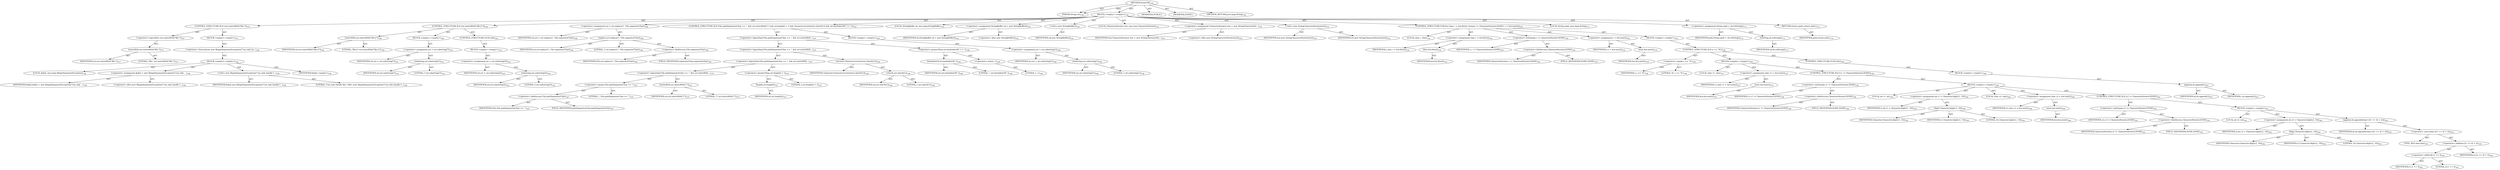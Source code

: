 digraph "fromURI" {  
"111669149699" [label = <(METHOD,fromURI)<SUB>136</SUB>> ]
"115964116999" [label = <(PARAM,String uri)<SUB>136</SUB>> ]
"25769803786" [label = <(BLOCK,&lt;empty&gt;,&lt;empty&gt;)<SUB>136</SUB>> ]
"47244640261" [label = <(CONTROL_STRUCTURE,IF,if (!uri.startsWith(&quot;file:&quot;)))<SUB>137</SUB>> ]
"30064771106" [label = <(&lt;operator&gt;.logicalNot,!uri.startsWith(&quot;file:&quot;))<SUB>137</SUB>> ]
"30064771107" [label = <(startsWith,uri.startsWith(&quot;file:&quot;))<SUB>137</SUB>> ]
"68719476774" [label = <(IDENTIFIER,uri,uri.startsWith(&quot;file:&quot;))<SUB>137</SUB>> ]
"90194313227" [label = <(LITERAL,&quot;file:&quot;,uri.startsWith(&quot;file:&quot;))<SUB>137</SUB>> ]
"25769803787" [label = <(BLOCK,&lt;empty&gt;,&lt;empty&gt;)<SUB>137</SUB>> ]
"30064771108" [label = <(&lt;operator&gt;.throw,throw new IllegalArgumentException(&quot;Can only ha...)<SUB>138</SUB>> ]
"25769803788" [label = <(BLOCK,&lt;empty&gt;,&lt;empty&gt;)<SUB>138</SUB>> ]
"94489280521" [label = <(LOCAL,$obj2: java.lang.IllegalArgumentException)<SUB>138</SUB>> ]
"30064771109" [label = <(&lt;operator&gt;.assignment,$obj2 = new IllegalArgumentException(&quot;Can only ...)<SUB>138</SUB>> ]
"68719476775" [label = <(IDENTIFIER,$obj2,$obj2 = new IllegalArgumentException(&quot;Can only ...)<SUB>138</SUB>> ]
"30064771110" [label = <(&lt;operator&gt;.alloc,new IllegalArgumentException(&quot;Can only handle f...)<SUB>138</SUB>> ]
"30064771111" [label = <(&lt;init&gt;,new IllegalArgumentException(&quot;Can only handle f...)<SUB>138</SUB>> ]
"68719476776" [label = <(IDENTIFIER,$obj2,new IllegalArgumentException(&quot;Can only handle f...)<SUB>138</SUB>> ]
"90194313228" [label = <(LITERAL,&quot;Can only handle file: URIs&quot;,new IllegalArgumentException(&quot;Can only handle f...)<SUB>138</SUB>> ]
"68719476777" [label = <(IDENTIFIER,$obj2,&lt;empty&gt;)<SUB>138</SUB>> ]
"47244640262" [label = <(CONTROL_STRUCTURE,IF,if (uri.startsWith(&quot;file://&quot;)))<SUB>140</SUB>> ]
"30064771112" [label = <(startsWith,uri.startsWith(&quot;file://&quot;))<SUB>140</SUB>> ]
"68719476778" [label = <(IDENTIFIER,uri,uri.startsWith(&quot;file://&quot;))<SUB>140</SUB>> ]
"90194313229" [label = <(LITERAL,&quot;file://&quot;,uri.startsWith(&quot;file://&quot;))<SUB>140</SUB>> ]
"25769803789" [label = <(BLOCK,&lt;empty&gt;,&lt;empty&gt;)<SUB>140</SUB>> ]
"30064771113" [label = <(&lt;operator&gt;.assignment,uri = uri.substring(7))<SUB>141</SUB>> ]
"68719476779" [label = <(IDENTIFIER,uri,uri = uri.substring(7))<SUB>141</SUB>> ]
"30064771114" [label = <(substring,uri.substring(7))<SUB>141</SUB>> ]
"68719476780" [label = <(IDENTIFIER,uri,uri.substring(7))<SUB>141</SUB>> ]
"90194313230" [label = <(LITERAL,7,uri.substring(7))<SUB>141</SUB>> ]
"47244640263" [label = <(CONTROL_STRUCTURE,ELSE,else)<SUB>142</SUB>> ]
"25769803790" [label = <(BLOCK,&lt;empty&gt;,&lt;empty&gt;)<SUB>142</SUB>> ]
"30064771115" [label = <(&lt;operator&gt;.assignment,uri = uri.substring(5))<SUB>143</SUB>> ]
"68719476781" [label = <(IDENTIFIER,uri,uri = uri.substring(5))<SUB>143</SUB>> ]
"30064771116" [label = <(substring,uri.substring(5))<SUB>143</SUB>> ]
"68719476782" [label = <(IDENTIFIER,uri,uri.substring(5))<SUB>143</SUB>> ]
"90194313231" [label = <(LITERAL,5,uri.substring(5))<SUB>143</SUB>> ]
"30064771117" [label = <(&lt;operator&gt;.assignment,uri = uri.replace('/', File.separatorChar))<SUB>146</SUB>> ]
"68719476783" [label = <(IDENTIFIER,uri,uri = uri.replace('/', File.separatorChar))<SUB>146</SUB>> ]
"30064771118" [label = <(replace,uri.replace('/', File.separatorChar))<SUB>146</SUB>> ]
"68719476784" [label = <(IDENTIFIER,uri,uri.replace('/', File.separatorChar))<SUB>146</SUB>> ]
"90194313232" [label = <(LITERAL,'/',uri.replace('/', File.separatorChar))<SUB>146</SUB>> ]
"30064771119" [label = <(&lt;operator&gt;.fieldAccess,File.separatorChar)<SUB>146</SUB>> ]
"68719476785" [label = <(IDENTIFIER,File,uri.replace('/', File.separatorChar))<SUB>146</SUB>> ]
"55834574849" [label = <(FIELD_IDENTIFIER,separatorChar,separatorChar)<SUB>146</SUB>> ]
"47244640264" [label = <(CONTROL_STRUCTURE,IF,if (File.pathSeparatorChar == ';' &amp;&amp; uri.startsWith(&quot;\\&quot;) &amp;&amp; uri.length() &gt; 2 &amp;&amp; Character.isLetter(uri.charAt(1)) &amp;&amp; uri.lastIndexOf(':') &gt; -1))<SUB>147</SUB>> ]
"30064771120" [label = <(&lt;operator&gt;.logicalAnd,File.pathSeparatorChar == ';' &amp;&amp; uri.startsWith...)<SUB>147</SUB>> ]
"30064771121" [label = <(&lt;operator&gt;.logicalAnd,File.pathSeparatorChar == ';' &amp;&amp; uri.startsWith...)<SUB>147</SUB>> ]
"30064771122" [label = <(&lt;operator&gt;.logicalAnd,File.pathSeparatorChar == ';' &amp;&amp; uri.startsWith...)<SUB>147</SUB>> ]
"30064771123" [label = <(&lt;operator&gt;.logicalAnd,File.pathSeparatorChar == ';' &amp;&amp; uri.startsWith...)<SUB>147</SUB>> ]
"30064771124" [label = <(&lt;operator&gt;.equals,File.pathSeparatorChar == ';')<SUB>147</SUB>> ]
"30064771125" [label = <(&lt;operator&gt;.fieldAccess,File.pathSeparatorChar)<SUB>147</SUB>> ]
"68719476786" [label = <(IDENTIFIER,File,File.pathSeparatorChar == ';')<SUB>147</SUB>> ]
"55834574850" [label = <(FIELD_IDENTIFIER,pathSeparatorChar,pathSeparatorChar)<SUB>147</SUB>> ]
"90194313233" [label = <(LITERAL,';',File.pathSeparatorChar == ';')<SUB>147</SUB>> ]
"30064771126" [label = <(startsWith,uri.startsWith(&quot;\\&quot;))<SUB>147</SUB>> ]
"68719476787" [label = <(IDENTIFIER,uri,uri.startsWith(&quot;\\&quot;))<SUB>147</SUB>> ]
"90194313234" [label = <(LITERAL,&quot;\\&quot;,uri.startsWith(&quot;\\&quot;))<SUB>147</SUB>> ]
"30064771127" [label = <(&lt;operator&gt;.greaterThan,uri.length() &gt; 2)<SUB>147</SUB>> ]
"30064771128" [label = <(length,uri.length())<SUB>147</SUB>> ]
"68719476788" [label = <(IDENTIFIER,uri,uri.length())<SUB>147</SUB>> ]
"90194313235" [label = <(LITERAL,2,uri.length() &gt; 2)<SUB>147</SUB>> ]
"30064771129" [label = <(isLetter,Character.isLetter(uri.charAt(1)))<SUB>148</SUB>> ]
"68719476789" [label = <(IDENTIFIER,Character,Character.isLetter(uri.charAt(1)))<SUB>148</SUB>> ]
"30064771130" [label = <(charAt,uri.charAt(1))<SUB>148</SUB>> ]
"68719476790" [label = <(IDENTIFIER,uri,uri.charAt(1))<SUB>148</SUB>> ]
"90194313236" [label = <(LITERAL,1,uri.charAt(1))<SUB>148</SUB>> ]
"30064771131" [label = <(&lt;operator&gt;.greaterThan,uri.lastIndexOf(':') &gt; -1)<SUB>148</SUB>> ]
"30064771132" [label = <(lastIndexOf,uri.lastIndexOf(':'))<SUB>148</SUB>> ]
"68719476791" [label = <(IDENTIFIER,uri,uri.lastIndexOf(':'))<SUB>148</SUB>> ]
"90194313237" [label = <(LITERAL,':',uri.lastIndexOf(':'))<SUB>148</SUB>> ]
"30064771133" [label = <(&lt;operator&gt;.minus,-1)<SUB>148</SUB>> ]
"90194313238" [label = <(LITERAL,1,-1)<SUB>148</SUB>> ]
"25769803791" [label = <(BLOCK,&lt;empty&gt;,&lt;empty&gt;)<SUB>148</SUB>> ]
"30064771134" [label = <(&lt;operator&gt;.assignment,uri = uri.substring(1))<SUB>149</SUB>> ]
"68719476792" [label = <(IDENTIFIER,uri,uri = uri.substring(1))<SUB>149</SUB>> ]
"30064771135" [label = <(substring,uri.substring(1))<SUB>149</SUB>> ]
"68719476793" [label = <(IDENTIFIER,uri,uri.substring(1))<SUB>149</SUB>> ]
"90194313239" [label = <(LITERAL,1,uri.substring(1))<SUB>149</SUB>> ]
"94489280522" [label = <(LOCAL,StringBuffer sb: java.lang.StringBuffer)<SUB>152</SUB>> ]
"30064771136" [label = <(&lt;operator&gt;.assignment,StringBuffer sb = new StringBuffer())<SUB>152</SUB>> ]
"68719476794" [label = <(IDENTIFIER,sb,StringBuffer sb = new StringBuffer())<SUB>152</SUB>> ]
"30064771137" [label = <(&lt;operator&gt;.alloc,new StringBuffer())<SUB>152</SUB>> ]
"30064771138" [label = <(&lt;init&gt;,new StringBuffer())<SUB>152</SUB>> ]
"68719476795" [label = <(IDENTIFIER,sb,new StringBuffer())<SUB>152</SUB>> ]
"94489280523" [label = <(LOCAL,CharacterIterator iter: java.text.CharacterIterator)<SUB>153</SUB>> ]
"30064771139" [label = <(&lt;operator&gt;.assignment,CharacterIterator iter = new StringCharacterIte...)<SUB>153</SUB>> ]
"68719476796" [label = <(IDENTIFIER,iter,CharacterIterator iter = new StringCharacterIte...)<SUB>153</SUB>> ]
"30064771140" [label = <(&lt;operator&gt;.alloc,new StringCharacterIterator(uri))<SUB>153</SUB>> ]
"30064771141" [label = <(&lt;init&gt;,new StringCharacterIterator(uri))<SUB>153</SUB>> ]
"68719476797" [label = <(IDENTIFIER,iter,new StringCharacterIterator(uri))<SUB>153</SUB>> ]
"68719476798" [label = <(IDENTIFIER,uri,new StringCharacterIterator(uri))<SUB>153</SUB>> ]
"47244640265" [label = <(CONTROL_STRUCTURE,FOR,for (char c = iter.first(); Some(c != CharacterIterator.DONE); c = iter.next()))<SUB>154</SUB>> ]
"94489280524" [label = <(LOCAL,char c: char)<SUB>154</SUB>> ]
"30064771142" [label = <(&lt;operator&gt;.assignment,char c = iter.first())<SUB>154</SUB>> ]
"68719476799" [label = <(IDENTIFIER,c,char c = iter.first())<SUB>154</SUB>> ]
"30064771143" [label = <(first,iter.first())<SUB>154</SUB>> ]
"68719476800" [label = <(IDENTIFIER,iter,iter.first())<SUB>154</SUB>> ]
"30064771144" [label = <(&lt;operator&gt;.notEquals,c != CharacterIterator.DONE)<SUB>154</SUB>> ]
"68719476801" [label = <(IDENTIFIER,c,c != CharacterIterator.DONE)<SUB>154</SUB>> ]
"30064771145" [label = <(&lt;operator&gt;.fieldAccess,CharacterIterator.DONE)<SUB>154</SUB>> ]
"68719476802" [label = <(IDENTIFIER,CharacterIterator,c != CharacterIterator.DONE)<SUB>154</SUB>> ]
"55834574851" [label = <(FIELD_IDENTIFIER,DONE,DONE)<SUB>154</SUB>> ]
"30064771146" [label = <(&lt;operator&gt;.assignment,c = iter.next())<SUB>155</SUB>> ]
"68719476803" [label = <(IDENTIFIER,c,c = iter.next())<SUB>155</SUB>> ]
"30064771147" [label = <(next,iter.next())<SUB>155</SUB>> ]
"68719476804" [label = <(IDENTIFIER,iter,iter.next())<SUB>155</SUB>> ]
"25769803792" [label = <(BLOCK,&lt;empty&gt;,&lt;empty&gt;)<SUB>155</SUB>> ]
"47244640266" [label = <(CONTROL_STRUCTURE,IF,if (c == '%'))<SUB>156</SUB>> ]
"30064771148" [label = <(&lt;operator&gt;.equals,c == '%')<SUB>156</SUB>> ]
"68719476805" [label = <(IDENTIFIER,c,c == '%')<SUB>156</SUB>> ]
"90194313240" [label = <(LITERAL,'%',c == '%')<SUB>156</SUB>> ]
"25769803793" [label = <(BLOCK,&lt;empty&gt;,&lt;empty&gt;)<SUB>156</SUB>> ]
"94489280525" [label = <(LOCAL,char c1: char)<SUB>157</SUB>> ]
"30064771149" [label = <(&lt;operator&gt;.assignment,char c1 = iter.next())<SUB>157</SUB>> ]
"68719476806" [label = <(IDENTIFIER,c1,char c1 = iter.next())<SUB>157</SUB>> ]
"30064771150" [label = <(next,iter.next())<SUB>157</SUB>> ]
"68719476807" [label = <(IDENTIFIER,iter,iter.next())<SUB>157</SUB>> ]
"47244640267" [label = <(CONTROL_STRUCTURE,IF,if (c1 != CharacterIterator.DONE))<SUB>158</SUB>> ]
"30064771151" [label = <(&lt;operator&gt;.notEquals,c1 != CharacterIterator.DONE)<SUB>158</SUB>> ]
"68719476808" [label = <(IDENTIFIER,c1,c1 != CharacterIterator.DONE)<SUB>158</SUB>> ]
"30064771152" [label = <(&lt;operator&gt;.fieldAccess,CharacterIterator.DONE)<SUB>158</SUB>> ]
"68719476809" [label = <(IDENTIFIER,CharacterIterator,c1 != CharacterIterator.DONE)<SUB>158</SUB>> ]
"55834574852" [label = <(FIELD_IDENTIFIER,DONE,DONE)<SUB>158</SUB>> ]
"25769803794" [label = <(BLOCK,&lt;empty&gt;,&lt;empty&gt;)<SUB>158</SUB>> ]
"94489280526" [label = <(LOCAL,int i1: int)<SUB>159</SUB>> ]
"30064771153" [label = <(&lt;operator&gt;.assignment,int i1 = Character.digit(c1, 16))<SUB>159</SUB>> ]
"68719476810" [label = <(IDENTIFIER,i1,int i1 = Character.digit(c1, 16))<SUB>159</SUB>> ]
"30064771154" [label = <(digit,Character.digit(c1, 16))<SUB>159</SUB>> ]
"68719476811" [label = <(IDENTIFIER,Character,Character.digit(c1, 16))<SUB>159</SUB>> ]
"68719476812" [label = <(IDENTIFIER,c1,Character.digit(c1, 16))<SUB>159</SUB>> ]
"90194313241" [label = <(LITERAL,16,Character.digit(c1, 16))<SUB>159</SUB>> ]
"94489280527" [label = <(LOCAL,char c2: char)<SUB>160</SUB>> ]
"30064771155" [label = <(&lt;operator&gt;.assignment,char c2 = iter.next())<SUB>160</SUB>> ]
"68719476813" [label = <(IDENTIFIER,c2,char c2 = iter.next())<SUB>160</SUB>> ]
"30064771156" [label = <(next,iter.next())<SUB>160</SUB>> ]
"68719476814" [label = <(IDENTIFIER,iter,iter.next())<SUB>160</SUB>> ]
"47244640268" [label = <(CONTROL_STRUCTURE,IF,if (c2 != CharacterIterator.DONE))<SUB>161</SUB>> ]
"30064771157" [label = <(&lt;operator&gt;.notEquals,c2 != CharacterIterator.DONE)<SUB>161</SUB>> ]
"68719476815" [label = <(IDENTIFIER,c2,c2 != CharacterIterator.DONE)<SUB>161</SUB>> ]
"30064771158" [label = <(&lt;operator&gt;.fieldAccess,CharacterIterator.DONE)<SUB>161</SUB>> ]
"68719476816" [label = <(IDENTIFIER,CharacterIterator,c2 != CharacterIterator.DONE)<SUB>161</SUB>> ]
"55834574853" [label = <(FIELD_IDENTIFIER,DONE,DONE)<SUB>161</SUB>> ]
"25769803795" [label = <(BLOCK,&lt;empty&gt;,&lt;empty&gt;)<SUB>161</SUB>> ]
"94489280528" [label = <(LOCAL,int i2: int)<SUB>162</SUB>> ]
"30064771159" [label = <(&lt;operator&gt;.assignment,int i2 = Character.digit(c2, 16))<SUB>162</SUB>> ]
"68719476817" [label = <(IDENTIFIER,i2,int i2 = Character.digit(c2, 16))<SUB>162</SUB>> ]
"30064771160" [label = <(digit,Character.digit(c2, 16))<SUB>162</SUB>> ]
"68719476818" [label = <(IDENTIFIER,Character,Character.digit(c2, 16))<SUB>162</SUB>> ]
"68719476819" [label = <(IDENTIFIER,c2,Character.digit(c2, 16))<SUB>162</SUB>> ]
"90194313242" [label = <(LITERAL,16,Character.digit(c2, 16))<SUB>162</SUB>> ]
"30064771161" [label = <(append,sb.append((char) ((i1 &lt;&lt; 4) + i2)))<SUB>163</SUB>> ]
"68719476820" [label = <(IDENTIFIER,sb,sb.append((char) ((i1 &lt;&lt; 4) + i2)))<SUB>163</SUB>> ]
"30064771162" [label = <(&lt;operator&gt;.cast,(char) ((i1 &lt;&lt; 4) + i2))<SUB>163</SUB>> ]
"180388626432" [label = <(TYPE_REF,char,char)<SUB>163</SUB>> ]
"30064771163" [label = <(&lt;operator&gt;.addition,(i1 &lt;&lt; 4) + i2)<SUB>163</SUB>> ]
"30064771164" [label = <(&lt;operator&gt;.shiftLeft,i1 &lt;&lt; 4)<SUB>163</SUB>> ]
"68719476821" [label = <(IDENTIFIER,i1,i1 &lt;&lt; 4)<SUB>163</SUB>> ]
"90194313243" [label = <(LITERAL,4,i1 &lt;&lt; 4)<SUB>163</SUB>> ]
"68719476822" [label = <(IDENTIFIER,i2,(i1 &lt;&lt; 4) + i2)<SUB>163</SUB>> ]
"47244640269" [label = <(CONTROL_STRUCTURE,ELSE,else)<SUB>166</SUB>> ]
"25769803796" [label = <(BLOCK,&lt;empty&gt;,&lt;empty&gt;)<SUB>166</SUB>> ]
"30064771165" [label = <(append,sb.append(c))<SUB>167</SUB>> ]
"68719476823" [label = <(IDENTIFIER,sb,sb.append(c))<SUB>167</SUB>> ]
"68719476824" [label = <(IDENTIFIER,c,sb.append(c))<SUB>167</SUB>> ]
"94489280529" [label = <(LOCAL,String path: java.lang.String)<SUB>171</SUB>> ]
"30064771166" [label = <(&lt;operator&gt;.assignment,String path = sb.toString())<SUB>171</SUB>> ]
"68719476825" [label = <(IDENTIFIER,path,String path = sb.toString())<SUB>171</SUB>> ]
"30064771167" [label = <(toString,sb.toString())<SUB>171</SUB>> ]
"68719476826" [label = <(IDENTIFIER,sb,sb.toString())<SUB>171</SUB>> ]
"146028888068" [label = <(RETURN,return path;,return path;)<SUB>172</SUB>> ]
"68719476827" [label = <(IDENTIFIER,path,return path;)<SUB>172</SUB>> ]
"133143986182" [label = <(MODIFIER,PUBLIC)> ]
"133143986183" [label = <(MODIFIER,STATIC)> ]
"128849018883" [label = <(METHOD_RETURN,java.lang.String)<SUB>136</SUB>> ]
  "111669149699" -> "115964116999"  [ label = "AST: "] 
  "111669149699" -> "25769803786"  [ label = "AST: "] 
  "111669149699" -> "133143986182"  [ label = "AST: "] 
  "111669149699" -> "133143986183"  [ label = "AST: "] 
  "111669149699" -> "128849018883"  [ label = "AST: "] 
  "25769803786" -> "47244640261"  [ label = "AST: "] 
  "25769803786" -> "47244640262"  [ label = "AST: "] 
  "25769803786" -> "30064771117"  [ label = "AST: "] 
  "25769803786" -> "47244640264"  [ label = "AST: "] 
  "25769803786" -> "94489280522"  [ label = "AST: "] 
  "25769803786" -> "30064771136"  [ label = "AST: "] 
  "25769803786" -> "30064771138"  [ label = "AST: "] 
  "25769803786" -> "94489280523"  [ label = "AST: "] 
  "25769803786" -> "30064771139"  [ label = "AST: "] 
  "25769803786" -> "30064771141"  [ label = "AST: "] 
  "25769803786" -> "47244640265"  [ label = "AST: "] 
  "25769803786" -> "94489280529"  [ label = "AST: "] 
  "25769803786" -> "30064771166"  [ label = "AST: "] 
  "25769803786" -> "146028888068"  [ label = "AST: "] 
  "47244640261" -> "30064771106"  [ label = "AST: "] 
  "47244640261" -> "25769803787"  [ label = "AST: "] 
  "30064771106" -> "30064771107"  [ label = "AST: "] 
  "30064771107" -> "68719476774"  [ label = "AST: "] 
  "30064771107" -> "90194313227"  [ label = "AST: "] 
  "25769803787" -> "30064771108"  [ label = "AST: "] 
  "30064771108" -> "25769803788"  [ label = "AST: "] 
  "25769803788" -> "94489280521"  [ label = "AST: "] 
  "25769803788" -> "30064771109"  [ label = "AST: "] 
  "25769803788" -> "30064771111"  [ label = "AST: "] 
  "25769803788" -> "68719476777"  [ label = "AST: "] 
  "30064771109" -> "68719476775"  [ label = "AST: "] 
  "30064771109" -> "30064771110"  [ label = "AST: "] 
  "30064771111" -> "68719476776"  [ label = "AST: "] 
  "30064771111" -> "90194313228"  [ label = "AST: "] 
  "47244640262" -> "30064771112"  [ label = "AST: "] 
  "47244640262" -> "25769803789"  [ label = "AST: "] 
  "47244640262" -> "47244640263"  [ label = "AST: "] 
  "30064771112" -> "68719476778"  [ label = "AST: "] 
  "30064771112" -> "90194313229"  [ label = "AST: "] 
  "25769803789" -> "30064771113"  [ label = "AST: "] 
  "30064771113" -> "68719476779"  [ label = "AST: "] 
  "30064771113" -> "30064771114"  [ label = "AST: "] 
  "30064771114" -> "68719476780"  [ label = "AST: "] 
  "30064771114" -> "90194313230"  [ label = "AST: "] 
  "47244640263" -> "25769803790"  [ label = "AST: "] 
  "25769803790" -> "30064771115"  [ label = "AST: "] 
  "30064771115" -> "68719476781"  [ label = "AST: "] 
  "30064771115" -> "30064771116"  [ label = "AST: "] 
  "30064771116" -> "68719476782"  [ label = "AST: "] 
  "30064771116" -> "90194313231"  [ label = "AST: "] 
  "30064771117" -> "68719476783"  [ label = "AST: "] 
  "30064771117" -> "30064771118"  [ label = "AST: "] 
  "30064771118" -> "68719476784"  [ label = "AST: "] 
  "30064771118" -> "90194313232"  [ label = "AST: "] 
  "30064771118" -> "30064771119"  [ label = "AST: "] 
  "30064771119" -> "68719476785"  [ label = "AST: "] 
  "30064771119" -> "55834574849"  [ label = "AST: "] 
  "47244640264" -> "30064771120"  [ label = "AST: "] 
  "47244640264" -> "25769803791"  [ label = "AST: "] 
  "30064771120" -> "30064771121"  [ label = "AST: "] 
  "30064771120" -> "30064771131"  [ label = "AST: "] 
  "30064771121" -> "30064771122"  [ label = "AST: "] 
  "30064771121" -> "30064771129"  [ label = "AST: "] 
  "30064771122" -> "30064771123"  [ label = "AST: "] 
  "30064771122" -> "30064771127"  [ label = "AST: "] 
  "30064771123" -> "30064771124"  [ label = "AST: "] 
  "30064771123" -> "30064771126"  [ label = "AST: "] 
  "30064771124" -> "30064771125"  [ label = "AST: "] 
  "30064771124" -> "90194313233"  [ label = "AST: "] 
  "30064771125" -> "68719476786"  [ label = "AST: "] 
  "30064771125" -> "55834574850"  [ label = "AST: "] 
  "30064771126" -> "68719476787"  [ label = "AST: "] 
  "30064771126" -> "90194313234"  [ label = "AST: "] 
  "30064771127" -> "30064771128"  [ label = "AST: "] 
  "30064771127" -> "90194313235"  [ label = "AST: "] 
  "30064771128" -> "68719476788"  [ label = "AST: "] 
  "30064771129" -> "68719476789"  [ label = "AST: "] 
  "30064771129" -> "30064771130"  [ label = "AST: "] 
  "30064771130" -> "68719476790"  [ label = "AST: "] 
  "30064771130" -> "90194313236"  [ label = "AST: "] 
  "30064771131" -> "30064771132"  [ label = "AST: "] 
  "30064771131" -> "30064771133"  [ label = "AST: "] 
  "30064771132" -> "68719476791"  [ label = "AST: "] 
  "30064771132" -> "90194313237"  [ label = "AST: "] 
  "30064771133" -> "90194313238"  [ label = "AST: "] 
  "25769803791" -> "30064771134"  [ label = "AST: "] 
  "30064771134" -> "68719476792"  [ label = "AST: "] 
  "30064771134" -> "30064771135"  [ label = "AST: "] 
  "30064771135" -> "68719476793"  [ label = "AST: "] 
  "30064771135" -> "90194313239"  [ label = "AST: "] 
  "30064771136" -> "68719476794"  [ label = "AST: "] 
  "30064771136" -> "30064771137"  [ label = "AST: "] 
  "30064771138" -> "68719476795"  [ label = "AST: "] 
  "30064771139" -> "68719476796"  [ label = "AST: "] 
  "30064771139" -> "30064771140"  [ label = "AST: "] 
  "30064771141" -> "68719476797"  [ label = "AST: "] 
  "30064771141" -> "68719476798"  [ label = "AST: "] 
  "47244640265" -> "94489280524"  [ label = "AST: "] 
  "47244640265" -> "30064771142"  [ label = "AST: "] 
  "47244640265" -> "30064771144"  [ label = "AST: "] 
  "47244640265" -> "30064771146"  [ label = "AST: "] 
  "47244640265" -> "25769803792"  [ label = "AST: "] 
  "30064771142" -> "68719476799"  [ label = "AST: "] 
  "30064771142" -> "30064771143"  [ label = "AST: "] 
  "30064771143" -> "68719476800"  [ label = "AST: "] 
  "30064771144" -> "68719476801"  [ label = "AST: "] 
  "30064771144" -> "30064771145"  [ label = "AST: "] 
  "30064771145" -> "68719476802"  [ label = "AST: "] 
  "30064771145" -> "55834574851"  [ label = "AST: "] 
  "30064771146" -> "68719476803"  [ label = "AST: "] 
  "30064771146" -> "30064771147"  [ label = "AST: "] 
  "30064771147" -> "68719476804"  [ label = "AST: "] 
  "25769803792" -> "47244640266"  [ label = "AST: "] 
  "47244640266" -> "30064771148"  [ label = "AST: "] 
  "47244640266" -> "25769803793"  [ label = "AST: "] 
  "47244640266" -> "47244640269"  [ label = "AST: "] 
  "30064771148" -> "68719476805"  [ label = "AST: "] 
  "30064771148" -> "90194313240"  [ label = "AST: "] 
  "25769803793" -> "94489280525"  [ label = "AST: "] 
  "25769803793" -> "30064771149"  [ label = "AST: "] 
  "25769803793" -> "47244640267"  [ label = "AST: "] 
  "30064771149" -> "68719476806"  [ label = "AST: "] 
  "30064771149" -> "30064771150"  [ label = "AST: "] 
  "30064771150" -> "68719476807"  [ label = "AST: "] 
  "47244640267" -> "30064771151"  [ label = "AST: "] 
  "47244640267" -> "25769803794"  [ label = "AST: "] 
  "30064771151" -> "68719476808"  [ label = "AST: "] 
  "30064771151" -> "30064771152"  [ label = "AST: "] 
  "30064771152" -> "68719476809"  [ label = "AST: "] 
  "30064771152" -> "55834574852"  [ label = "AST: "] 
  "25769803794" -> "94489280526"  [ label = "AST: "] 
  "25769803794" -> "30064771153"  [ label = "AST: "] 
  "25769803794" -> "94489280527"  [ label = "AST: "] 
  "25769803794" -> "30064771155"  [ label = "AST: "] 
  "25769803794" -> "47244640268"  [ label = "AST: "] 
  "30064771153" -> "68719476810"  [ label = "AST: "] 
  "30064771153" -> "30064771154"  [ label = "AST: "] 
  "30064771154" -> "68719476811"  [ label = "AST: "] 
  "30064771154" -> "68719476812"  [ label = "AST: "] 
  "30064771154" -> "90194313241"  [ label = "AST: "] 
  "30064771155" -> "68719476813"  [ label = "AST: "] 
  "30064771155" -> "30064771156"  [ label = "AST: "] 
  "30064771156" -> "68719476814"  [ label = "AST: "] 
  "47244640268" -> "30064771157"  [ label = "AST: "] 
  "47244640268" -> "25769803795"  [ label = "AST: "] 
  "30064771157" -> "68719476815"  [ label = "AST: "] 
  "30064771157" -> "30064771158"  [ label = "AST: "] 
  "30064771158" -> "68719476816"  [ label = "AST: "] 
  "30064771158" -> "55834574853"  [ label = "AST: "] 
  "25769803795" -> "94489280528"  [ label = "AST: "] 
  "25769803795" -> "30064771159"  [ label = "AST: "] 
  "25769803795" -> "30064771161"  [ label = "AST: "] 
  "30064771159" -> "68719476817"  [ label = "AST: "] 
  "30064771159" -> "30064771160"  [ label = "AST: "] 
  "30064771160" -> "68719476818"  [ label = "AST: "] 
  "30064771160" -> "68719476819"  [ label = "AST: "] 
  "30064771160" -> "90194313242"  [ label = "AST: "] 
  "30064771161" -> "68719476820"  [ label = "AST: "] 
  "30064771161" -> "30064771162"  [ label = "AST: "] 
  "30064771162" -> "180388626432"  [ label = "AST: "] 
  "30064771162" -> "30064771163"  [ label = "AST: "] 
  "30064771163" -> "30064771164"  [ label = "AST: "] 
  "30064771163" -> "68719476822"  [ label = "AST: "] 
  "30064771164" -> "68719476821"  [ label = "AST: "] 
  "30064771164" -> "90194313243"  [ label = "AST: "] 
  "47244640269" -> "25769803796"  [ label = "AST: "] 
  "25769803796" -> "30064771165"  [ label = "AST: "] 
  "30064771165" -> "68719476823"  [ label = "AST: "] 
  "30064771165" -> "68719476824"  [ label = "AST: "] 
  "30064771166" -> "68719476825"  [ label = "AST: "] 
  "30064771166" -> "30064771167"  [ label = "AST: "] 
  "30064771167" -> "68719476826"  [ label = "AST: "] 
  "146028888068" -> "68719476827"  [ label = "AST: "] 
  "111669149699" -> "115964116999"  [ label = "DDG: "] 
}
